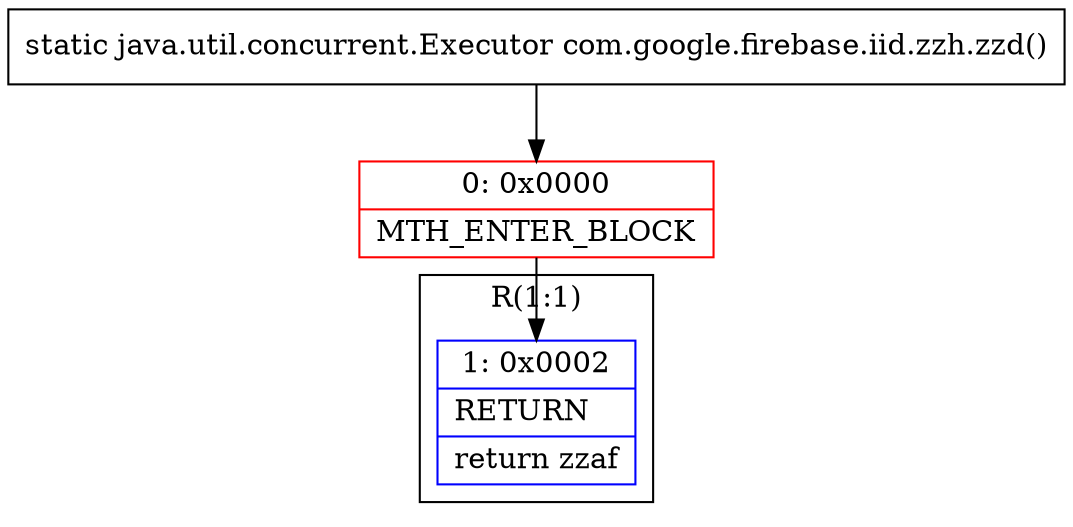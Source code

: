 digraph "CFG forcom.google.firebase.iid.zzh.zzd()Ljava\/util\/concurrent\/Executor;" {
subgraph cluster_Region_1615598142 {
label = "R(1:1)";
node [shape=record,color=blue];
Node_1 [shape=record,label="{1\:\ 0x0002|RETURN\l|return zzaf\l}"];
}
Node_0 [shape=record,color=red,label="{0\:\ 0x0000|MTH_ENTER_BLOCK\l}"];
MethodNode[shape=record,label="{static java.util.concurrent.Executor com.google.firebase.iid.zzh.zzd() }"];
MethodNode -> Node_0;
Node_0 -> Node_1;
}

